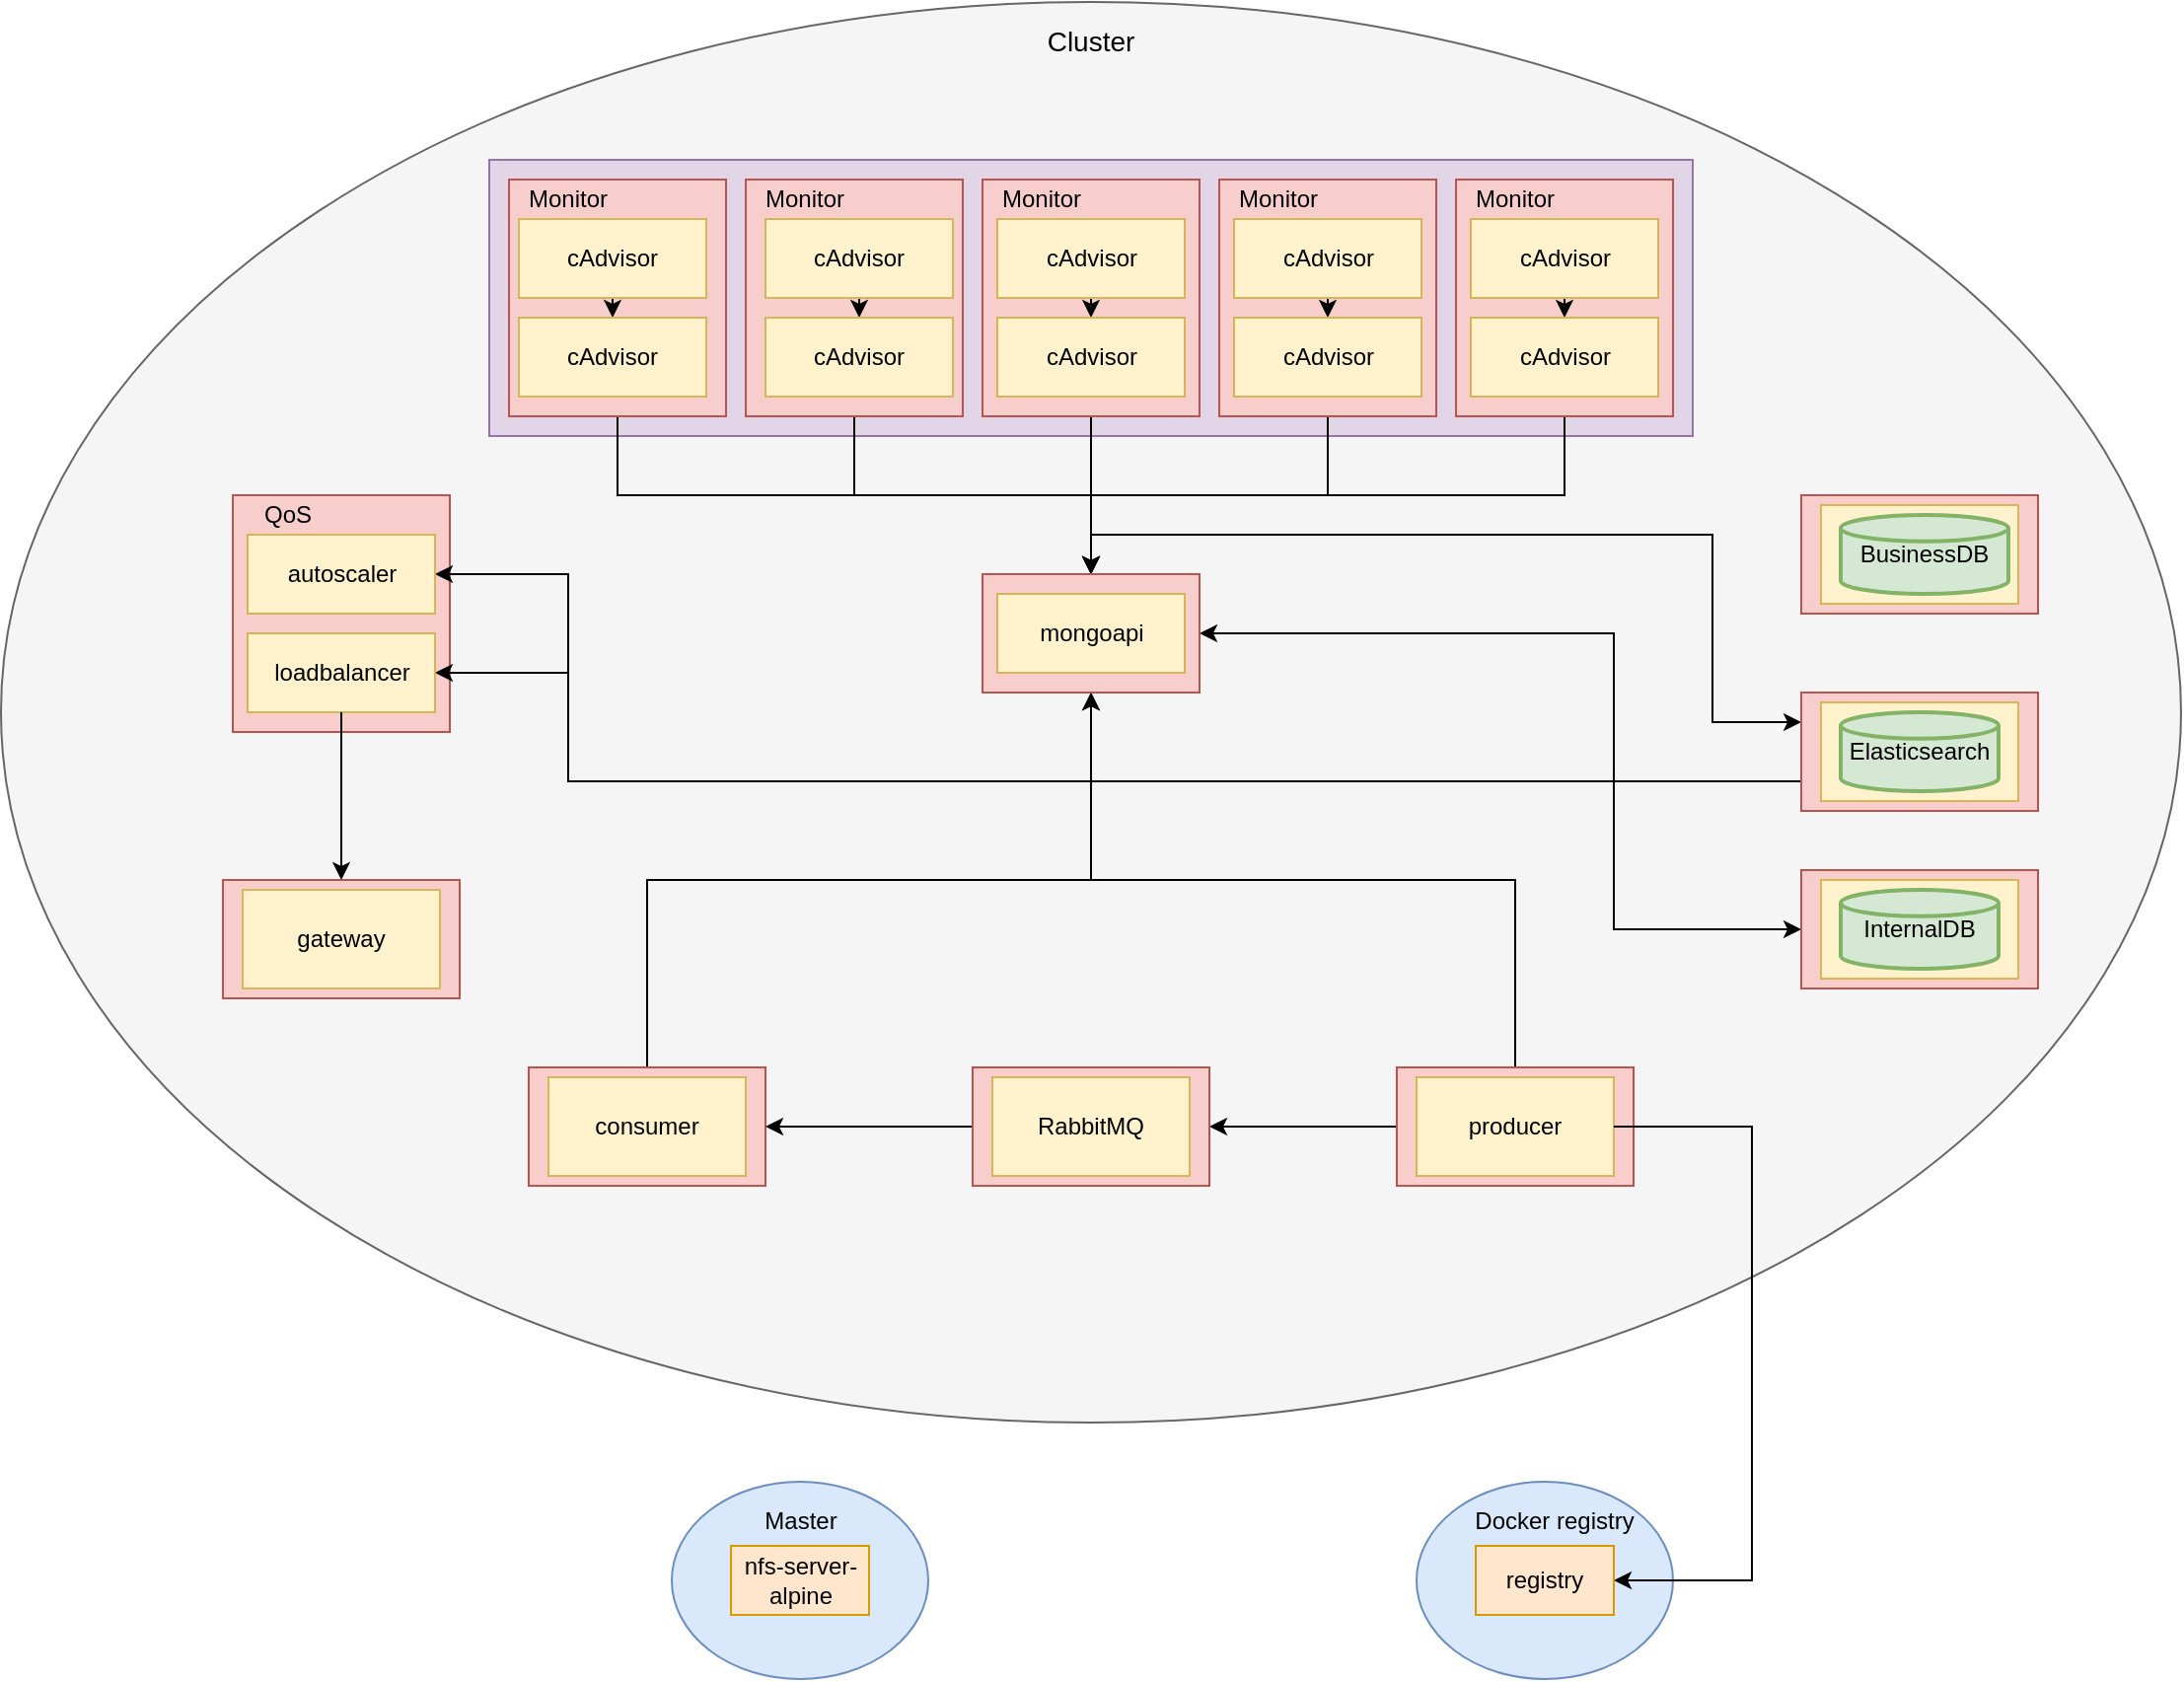 <mxfile version="14.1.8" type="github"><diagram id="KfIwTdMWl-8zuWlpmmqX" name="Page-1"><mxGraphModel dx="1997" dy="926" grid="1" gridSize="10" guides="1" tooltips="1" connect="1" arrows="1" fold="1" page="1" pageScale="1" pageWidth="827" pageHeight="1169" math="0" shadow="0"><root><mxCell id="0"/><mxCell id="1" parent="0"/><mxCell id="02wQNuSsJwhFSokIO_tN-1" value="" style="ellipse;whiteSpace=wrap;html=1;fillColor=#f5f5f5;strokeColor=#666666;fontColor=#333333;" vertex="1" parent="1"><mxGeometry x="-47.5" y="160" width="1105" height="720" as="geometry"/></mxCell><mxCell id="02wQNuSsJwhFSokIO_tN-2" value="&lt;div style=&quot;font-size: 14px&quot;&gt;Cluster&lt;/div&gt;" style="text;html=1;strokeColor=none;fillColor=none;align=center;verticalAlign=middle;whiteSpace=wrap;rounded=0;" vertex="1" parent="1"><mxGeometry x="485" y="170" width="40" height="20" as="geometry"/></mxCell><mxCell id="02wQNuSsJwhFSokIO_tN-4" value="" style="rounded=0;whiteSpace=wrap;html=1;fillColor=#e1d5e7;strokeColor=#9673a6;" vertex="1" parent="1"><mxGeometry x="200" y="240" width="610" height="140" as="geometry"/></mxCell><mxCell id="02wQNuSsJwhFSokIO_tN-45" style="edgeStyle=orthogonalEdgeStyle;rounded=0;orthogonalLoop=1;jettySize=auto;html=1;exitX=0.5;exitY=1;exitDx=0;exitDy=0;entryX=0.5;entryY=0;entryDx=0;entryDy=0;" edge="1" parent="1" source="02wQNuSsJwhFSokIO_tN-5" target="02wQNuSsJwhFSokIO_tN-39"><mxGeometry relative="1" as="geometry"/></mxCell><mxCell id="02wQNuSsJwhFSokIO_tN-5" value="" style="rounded=0;whiteSpace=wrap;html=1;fillColor=#f8cecc;strokeColor=#b85450;" vertex="1" parent="1"><mxGeometry x="210" y="250" width="110" height="120" as="geometry"/></mxCell><mxCell id="02wQNuSsJwhFSokIO_tN-47" style="edgeStyle=orthogonalEdgeStyle;rounded=0;orthogonalLoop=1;jettySize=auto;html=1;exitX=0.5;exitY=1;exitDx=0;exitDy=0;entryX=0.5;entryY=0;entryDx=0;entryDy=0;" edge="1" parent="1" source="02wQNuSsJwhFSokIO_tN-6" target="02wQNuSsJwhFSokIO_tN-39"><mxGeometry relative="1" as="geometry"/></mxCell><mxCell id="02wQNuSsJwhFSokIO_tN-6" value="" style="rounded=0;whiteSpace=wrap;html=1;fillColor=#f8cecc;strokeColor=#b85450;" vertex="1" parent="1"><mxGeometry x="330" y="250" width="110" height="120" as="geometry"/></mxCell><mxCell id="02wQNuSsJwhFSokIO_tN-51" style="edgeStyle=orthogonalEdgeStyle;rounded=0;orthogonalLoop=1;jettySize=auto;html=1;exitX=0.5;exitY=1;exitDx=0;exitDy=0;entryX=0.5;entryY=0;entryDx=0;entryDy=0;" edge="1" parent="1" source="02wQNuSsJwhFSokIO_tN-7" target="02wQNuSsJwhFSokIO_tN-39"><mxGeometry relative="1" as="geometry"/></mxCell><mxCell id="02wQNuSsJwhFSokIO_tN-77" style="edgeStyle=orthogonalEdgeStyle;rounded=0;orthogonalLoop=1;jettySize=auto;html=1;exitX=0.5;exitY=1;exitDx=0;exitDy=0;entryX=0;entryY=0.25;entryDx=0;entryDy=0;startArrow=none;startFill=0;" edge="1" parent="1" source="02wQNuSsJwhFSokIO_tN-7" target="02wQNuSsJwhFSokIO_tN-70"><mxGeometry relative="1" as="geometry"><Array as="points"><mxPoint x="505" y="430"/><mxPoint x="820" y="430"/><mxPoint x="820" y="525"/></Array></mxGeometry></mxCell><mxCell id="02wQNuSsJwhFSokIO_tN-7" value="" style="rounded=0;whiteSpace=wrap;html=1;fillColor=#f8cecc;strokeColor=#b85450;" vertex="1" parent="1"><mxGeometry x="450" y="250" width="110" height="120" as="geometry"/></mxCell><mxCell id="02wQNuSsJwhFSokIO_tN-52" style="edgeStyle=orthogonalEdgeStyle;rounded=0;orthogonalLoop=1;jettySize=auto;html=1;exitX=0.5;exitY=1;exitDx=0;exitDy=0;entryX=0.5;entryY=0;entryDx=0;entryDy=0;" edge="1" parent="1" source="02wQNuSsJwhFSokIO_tN-8" target="02wQNuSsJwhFSokIO_tN-39"><mxGeometry relative="1" as="geometry"/></mxCell><mxCell id="02wQNuSsJwhFSokIO_tN-8" value="" style="rounded=0;whiteSpace=wrap;html=1;fillColor=#f8cecc;strokeColor=#b85450;" vertex="1" parent="1"><mxGeometry x="570" y="250" width="110" height="120" as="geometry"/></mxCell><mxCell id="02wQNuSsJwhFSokIO_tN-53" style="edgeStyle=orthogonalEdgeStyle;rounded=0;orthogonalLoop=1;jettySize=auto;html=1;exitX=0.5;exitY=1;exitDx=0;exitDy=0;entryX=0.5;entryY=0;entryDx=0;entryDy=0;" edge="1" parent="1" source="02wQNuSsJwhFSokIO_tN-9" target="02wQNuSsJwhFSokIO_tN-39"><mxGeometry relative="1" as="geometry"/></mxCell><mxCell id="02wQNuSsJwhFSokIO_tN-9" value="" style="rounded=0;whiteSpace=wrap;html=1;fillColor=#f8cecc;strokeColor=#b85450;" vertex="1" parent="1"><mxGeometry x="690" y="250" width="110" height="120" as="geometry"/></mxCell><mxCell id="02wQNuSsJwhFSokIO_tN-10" value="&lt;div&gt;Monitor&lt;/div&gt;" style="text;html=1;strokeColor=none;fillColor=none;align=center;verticalAlign=middle;whiteSpace=wrap;rounded=0;" vertex="1" parent="1"><mxGeometry x="220" y="250" width="40" height="20" as="geometry"/></mxCell><mxCell id="02wQNuSsJwhFSokIO_tN-11" value="&lt;div&gt;Monitor&lt;/div&gt;" style="text;html=1;strokeColor=none;fillColor=none;align=center;verticalAlign=middle;whiteSpace=wrap;rounded=0;" vertex="1" parent="1"><mxGeometry x="340" y="250" width="40" height="20" as="geometry"/></mxCell><mxCell id="02wQNuSsJwhFSokIO_tN-12" value="&lt;div&gt;Monitor&lt;/div&gt;" style="text;html=1;strokeColor=none;fillColor=none;align=center;verticalAlign=middle;whiteSpace=wrap;rounded=0;" vertex="1" parent="1"><mxGeometry x="460" y="250" width="40" height="20" as="geometry"/></mxCell><mxCell id="02wQNuSsJwhFSokIO_tN-13" value="&lt;div&gt;Monitor&lt;/div&gt;" style="text;html=1;strokeColor=none;fillColor=none;align=center;verticalAlign=middle;whiteSpace=wrap;rounded=0;" vertex="1" parent="1"><mxGeometry x="580" y="250" width="40" height="20" as="geometry"/></mxCell><mxCell id="02wQNuSsJwhFSokIO_tN-14" value="&lt;div&gt;Monitor&lt;/div&gt;" style="text;html=1;strokeColor=none;fillColor=none;align=center;verticalAlign=middle;whiteSpace=wrap;rounded=0;" vertex="1" parent="1"><mxGeometry x="700" y="250" width="40" height="20" as="geometry"/></mxCell><mxCell id="02wQNuSsJwhFSokIO_tN-58" style="edgeStyle=orthogonalEdgeStyle;rounded=0;orthogonalLoop=1;jettySize=auto;html=1;exitX=0.5;exitY=1;exitDx=0;exitDy=0;entryX=0.5;entryY=0;entryDx=0;entryDy=0;" edge="1" parent="1" source="02wQNuSsJwhFSokIO_tN-15" target="02wQNuSsJwhFSokIO_tN-18"><mxGeometry relative="1" as="geometry"/></mxCell><mxCell id="02wQNuSsJwhFSokIO_tN-15" value="cAdvisor" style="rounded=0;whiteSpace=wrap;html=1;fillColor=#fff2cc;strokeColor=#d6b656;" vertex="1" parent="1"><mxGeometry x="215" y="270" width="95" height="40" as="geometry"/></mxCell><mxCell id="02wQNuSsJwhFSokIO_tN-18" value="cAdvisor" style="rounded=0;whiteSpace=wrap;html=1;fillColor=#fff2cc;strokeColor=#d6b656;" vertex="1" parent="1"><mxGeometry x="215" y="320" width="95" height="40" as="geometry"/></mxCell><mxCell id="02wQNuSsJwhFSokIO_tN-57" style="edgeStyle=orthogonalEdgeStyle;rounded=0;orthogonalLoop=1;jettySize=auto;html=1;exitX=0.5;exitY=1;exitDx=0;exitDy=0;entryX=0.5;entryY=0;entryDx=0;entryDy=0;" edge="1" parent="1" source="02wQNuSsJwhFSokIO_tN-27" target="02wQNuSsJwhFSokIO_tN-28"><mxGeometry relative="1" as="geometry"/></mxCell><mxCell id="02wQNuSsJwhFSokIO_tN-27" value="cAdvisor" style="rounded=0;whiteSpace=wrap;html=1;fillColor=#fff2cc;strokeColor=#d6b656;" vertex="1" parent="1"><mxGeometry x="340" y="270" width="95" height="40" as="geometry"/></mxCell><mxCell id="02wQNuSsJwhFSokIO_tN-28" value="cAdvisor" style="rounded=0;whiteSpace=wrap;html=1;fillColor=#fff2cc;strokeColor=#d6b656;" vertex="1" parent="1"><mxGeometry x="340" y="320" width="95" height="40" as="geometry"/></mxCell><mxCell id="02wQNuSsJwhFSokIO_tN-56" style="edgeStyle=orthogonalEdgeStyle;rounded=0;orthogonalLoop=1;jettySize=auto;html=1;exitX=0.5;exitY=1;exitDx=0;exitDy=0;entryX=0.5;entryY=0;entryDx=0;entryDy=0;" edge="1" parent="1" source="02wQNuSsJwhFSokIO_tN-29" target="02wQNuSsJwhFSokIO_tN-30"><mxGeometry relative="1" as="geometry"/></mxCell><mxCell id="02wQNuSsJwhFSokIO_tN-29" value="cAdvisor" style="rounded=0;whiteSpace=wrap;html=1;fillColor=#fff2cc;strokeColor=#d6b656;" vertex="1" parent="1"><mxGeometry x="457.5" y="270" width="95" height="40" as="geometry"/></mxCell><mxCell id="02wQNuSsJwhFSokIO_tN-30" value="cAdvisor" style="rounded=0;whiteSpace=wrap;html=1;fillColor=#fff2cc;strokeColor=#d6b656;" vertex="1" parent="1"><mxGeometry x="457.5" y="320" width="95" height="40" as="geometry"/></mxCell><mxCell id="02wQNuSsJwhFSokIO_tN-55" style="edgeStyle=orthogonalEdgeStyle;rounded=0;orthogonalLoop=1;jettySize=auto;html=1;exitX=0.5;exitY=1;exitDx=0;exitDy=0;entryX=0.5;entryY=0;entryDx=0;entryDy=0;" edge="1" parent="1" source="02wQNuSsJwhFSokIO_tN-31" target="02wQNuSsJwhFSokIO_tN-32"><mxGeometry relative="1" as="geometry"/></mxCell><mxCell id="02wQNuSsJwhFSokIO_tN-31" value="cAdvisor" style="rounded=0;whiteSpace=wrap;html=1;fillColor=#fff2cc;strokeColor=#d6b656;" vertex="1" parent="1"><mxGeometry x="577.5" y="270" width="95" height="40" as="geometry"/></mxCell><mxCell id="02wQNuSsJwhFSokIO_tN-32" value="cAdvisor" style="rounded=0;whiteSpace=wrap;html=1;fillColor=#fff2cc;strokeColor=#d6b656;" vertex="1" parent="1"><mxGeometry x="577.5" y="320" width="95" height="40" as="geometry"/></mxCell><mxCell id="02wQNuSsJwhFSokIO_tN-54" style="edgeStyle=orthogonalEdgeStyle;rounded=0;orthogonalLoop=1;jettySize=auto;html=1;exitX=0.5;exitY=1;exitDx=0;exitDy=0;entryX=0.5;entryY=0;entryDx=0;entryDy=0;" edge="1" parent="1" source="02wQNuSsJwhFSokIO_tN-33" target="02wQNuSsJwhFSokIO_tN-34"><mxGeometry relative="1" as="geometry"/></mxCell><mxCell id="02wQNuSsJwhFSokIO_tN-33" value="cAdvisor" style="rounded=0;whiteSpace=wrap;html=1;fillColor=#fff2cc;strokeColor=#d6b656;" vertex="1" parent="1"><mxGeometry x="697.5" y="270" width="95" height="40" as="geometry"/></mxCell><mxCell id="02wQNuSsJwhFSokIO_tN-34" value="cAdvisor" style="rounded=0;whiteSpace=wrap;html=1;fillColor=#fff2cc;strokeColor=#d6b656;" vertex="1" parent="1"><mxGeometry x="697.5" y="320" width="95" height="40" as="geometry"/></mxCell><mxCell id="02wQNuSsJwhFSokIO_tN-35" value="" style="rounded=0;whiteSpace=wrap;html=1;fillColor=#f8cecc;strokeColor=#b85450;" vertex="1" parent="1"><mxGeometry x="70" y="410" width="110" height="120" as="geometry"/></mxCell><mxCell id="02wQNuSsJwhFSokIO_tN-85" style="edgeStyle=orthogonalEdgeStyle;rounded=0;orthogonalLoop=1;jettySize=auto;html=1;exitX=1;exitY=0.5;exitDx=0;exitDy=0;entryX=0;entryY=0.75;entryDx=0;entryDy=0;startArrow=classic;startFill=1;endArrow=none;endFill=0;" edge="1" parent="1" source="02wQNuSsJwhFSokIO_tN-36" target="02wQNuSsJwhFSokIO_tN-70"><mxGeometry relative="1" as="geometry"><Array as="points"><mxPoint x="240" y="450"/><mxPoint x="240" y="555"/></Array></mxGeometry></mxCell><mxCell id="02wQNuSsJwhFSokIO_tN-36" value="autoscaler" style="rounded=0;whiteSpace=wrap;html=1;fillColor=#fff2cc;strokeColor=#d6b656;" vertex="1" parent="1"><mxGeometry x="77.5" y="430" width="95" height="40" as="geometry"/></mxCell><mxCell id="02wQNuSsJwhFSokIO_tN-86" style="edgeStyle=orthogonalEdgeStyle;rounded=0;orthogonalLoop=1;jettySize=auto;html=1;exitX=1;exitY=0.5;exitDx=0;exitDy=0;entryX=0;entryY=0.75;entryDx=0;entryDy=0;startArrow=classic;startFill=1;endArrow=none;endFill=0;" edge="1" parent="1" source="02wQNuSsJwhFSokIO_tN-37" target="02wQNuSsJwhFSokIO_tN-70"><mxGeometry relative="1" as="geometry"><Array as="points"><mxPoint x="240" y="500"/><mxPoint x="240" y="555"/></Array></mxGeometry></mxCell><mxCell id="02wQNuSsJwhFSokIO_tN-37" value="loadbalancer" style="rounded=0;whiteSpace=wrap;html=1;fillColor=#fff2cc;strokeColor=#d6b656;" vertex="1" parent="1"><mxGeometry x="77.5" y="480" width="95" height="40" as="geometry"/></mxCell><mxCell id="02wQNuSsJwhFSokIO_tN-38" value="QoS" style="text;html=1;strokeColor=none;fillColor=none;align=center;verticalAlign=middle;whiteSpace=wrap;rounded=0;" vertex="1" parent="1"><mxGeometry x="77.5" y="410" width="40" height="20" as="geometry"/></mxCell><mxCell id="02wQNuSsJwhFSokIO_tN-76" style="edgeStyle=orthogonalEdgeStyle;rounded=0;orthogonalLoop=1;jettySize=auto;html=1;exitX=1;exitY=0.5;exitDx=0;exitDy=0;entryX=0;entryY=0.5;entryDx=0;entryDy=0;startArrow=classic;startFill=1;" edge="1" parent="1" source="02wQNuSsJwhFSokIO_tN-39" target="02wQNuSsJwhFSokIO_tN-62"><mxGeometry relative="1" as="geometry"><Array as="points"><mxPoint x="770" y="480"/><mxPoint x="770" y="630"/></Array></mxGeometry></mxCell><mxCell id="02wQNuSsJwhFSokIO_tN-96" style="edgeStyle=orthogonalEdgeStyle;rounded=0;orthogonalLoop=1;jettySize=auto;html=1;exitX=0.5;exitY=1;exitDx=0;exitDy=0;entryX=0.5;entryY=0;entryDx=0;entryDy=0;startArrow=classic;startFill=1;endArrow=none;endFill=0;" edge="1" parent="1" source="02wQNuSsJwhFSokIO_tN-39" target="02wQNuSsJwhFSokIO_tN-87"><mxGeometry relative="1" as="geometry"/></mxCell><mxCell id="02wQNuSsJwhFSokIO_tN-97" style="edgeStyle=orthogonalEdgeStyle;rounded=0;orthogonalLoop=1;jettySize=auto;html=1;exitX=0.5;exitY=1;exitDx=0;exitDy=0;entryX=0.5;entryY=0;entryDx=0;entryDy=0;startArrow=classic;startFill=1;endArrow=none;endFill=0;" edge="1" parent="1" source="02wQNuSsJwhFSokIO_tN-39" target="02wQNuSsJwhFSokIO_tN-91"><mxGeometry relative="1" as="geometry"/></mxCell><mxCell id="02wQNuSsJwhFSokIO_tN-39" value="" style="rounded=0;whiteSpace=wrap;html=1;fillColor=#f8cecc;strokeColor=#b85450;" vertex="1" parent="1"><mxGeometry x="450" y="450" width="110" height="60" as="geometry"/></mxCell><mxCell id="02wQNuSsJwhFSokIO_tN-40" value="mongoapi" style="rounded=0;whiteSpace=wrap;html=1;fillColor=#fff2cc;strokeColor=#d6b656;" vertex="1" parent="1"><mxGeometry x="457.5" y="460" width="95" height="40" as="geometry"/></mxCell><mxCell id="02wQNuSsJwhFSokIO_tN-62" value="" style="rounded=0;whiteSpace=wrap;html=1;fillColor=#f8cecc;strokeColor=#b85450;" vertex="1" parent="1"><mxGeometry x="865" y="600" width="120" height="60" as="geometry"/></mxCell><mxCell id="02wQNuSsJwhFSokIO_tN-63" value="" style="rounded=0;whiteSpace=wrap;html=1;fillColor=#fff2cc;strokeColor=#d6b656;" vertex="1" parent="1"><mxGeometry x="875" y="605" width="100" height="50" as="geometry"/></mxCell><mxCell id="02wQNuSsJwhFSokIO_tN-59" value="InternalDB" style="strokeWidth=2;html=1;shape=mxgraph.flowchart.database;whiteSpace=wrap;fillColor=#d5e8d4;strokeColor=#82b366;" vertex="1" parent="1"><mxGeometry x="885" y="610" width="80" height="40" as="geometry"/></mxCell><mxCell id="02wQNuSsJwhFSokIO_tN-70" value="" style="rounded=0;whiteSpace=wrap;html=1;fillColor=#f8cecc;strokeColor=#b85450;" vertex="1" parent="1"><mxGeometry x="865" y="510" width="120" height="60" as="geometry"/></mxCell><mxCell id="02wQNuSsJwhFSokIO_tN-71" value="" style="rounded=0;whiteSpace=wrap;html=1;fillColor=#fff2cc;strokeColor=#d6b656;" vertex="1" parent="1"><mxGeometry x="875" y="515" width="100" height="50" as="geometry"/></mxCell><mxCell id="02wQNuSsJwhFSokIO_tN-72" value="Elasticsearch" style="strokeWidth=2;html=1;shape=mxgraph.flowchart.database;whiteSpace=wrap;fillColor=#d5e8d4;strokeColor=#82b366;" vertex="1" parent="1"><mxGeometry x="885" y="520" width="80" height="40" as="geometry"/></mxCell><mxCell id="02wQNuSsJwhFSokIO_tN-73" value="" style="rounded=0;whiteSpace=wrap;html=1;fillColor=#f8cecc;strokeColor=#b85450;" vertex="1" parent="1"><mxGeometry x="865" y="410" width="120" height="60" as="geometry"/></mxCell><mxCell id="02wQNuSsJwhFSokIO_tN-74" value="" style="rounded=0;whiteSpace=wrap;html=1;fillColor=#fff2cc;strokeColor=#d6b656;" vertex="1" parent="1"><mxGeometry x="875" y="415" width="100" height="50" as="geometry"/></mxCell><mxCell id="02wQNuSsJwhFSokIO_tN-75" value="&lt;div&gt;BusinessDB&lt;/div&gt;" style="strokeWidth=2;html=1;shape=mxgraph.flowchart.database;whiteSpace=wrap;fillColor=#d5e8d4;strokeColor=#82b366;" vertex="1" parent="1"><mxGeometry x="885" y="420" width="85" height="40" as="geometry"/></mxCell><mxCell id="02wQNuSsJwhFSokIO_tN-87" value="" style="rounded=0;whiteSpace=wrap;html=1;fillColor=#f8cecc;strokeColor=#b85450;" vertex="1" parent="1"><mxGeometry x="220" y="700" width="120" height="60" as="geometry"/></mxCell><mxCell id="02wQNuSsJwhFSokIO_tN-88" value="consumer" style="rounded=0;whiteSpace=wrap;html=1;fillColor=#fff2cc;strokeColor=#d6b656;" vertex="1" parent="1"><mxGeometry x="230" y="705" width="100" height="50" as="geometry"/></mxCell><mxCell id="02wQNuSsJwhFSokIO_tN-93" style="edgeStyle=orthogonalEdgeStyle;rounded=0;orthogonalLoop=1;jettySize=auto;html=1;exitX=0;exitY=0.5;exitDx=0;exitDy=0;entryX=1;entryY=0.5;entryDx=0;entryDy=0;startArrow=none;startFill=0;endArrow=classic;endFill=1;" edge="1" parent="1" source="02wQNuSsJwhFSokIO_tN-89" target="02wQNuSsJwhFSokIO_tN-87"><mxGeometry relative="1" as="geometry"/></mxCell><mxCell id="02wQNuSsJwhFSokIO_tN-94" style="edgeStyle=orthogonalEdgeStyle;rounded=0;orthogonalLoop=1;jettySize=auto;html=1;exitX=1;exitY=0.5;exitDx=0;exitDy=0;entryX=0;entryY=0.5;entryDx=0;entryDy=0;startArrow=classic;startFill=1;endArrow=none;endFill=0;" edge="1" parent="1" source="02wQNuSsJwhFSokIO_tN-89" target="02wQNuSsJwhFSokIO_tN-91"><mxGeometry relative="1" as="geometry"/></mxCell><mxCell id="02wQNuSsJwhFSokIO_tN-89" value="" style="rounded=0;whiteSpace=wrap;html=1;fillColor=#f8cecc;strokeColor=#b85450;" vertex="1" parent="1"><mxGeometry x="445" y="700" width="120" height="60" as="geometry"/></mxCell><mxCell id="02wQNuSsJwhFSokIO_tN-90" value="RabbitMQ" style="rounded=0;whiteSpace=wrap;html=1;fillColor=#fff2cc;strokeColor=#d6b656;" vertex="1" parent="1"><mxGeometry x="455" y="705" width="100" height="50" as="geometry"/></mxCell><mxCell id="02wQNuSsJwhFSokIO_tN-91" value="" style="rounded=0;whiteSpace=wrap;html=1;fillColor=#f8cecc;strokeColor=#b85450;" vertex="1" parent="1"><mxGeometry x="660" y="700" width="120" height="60" as="geometry"/></mxCell><mxCell id="02wQNuSsJwhFSokIO_tN-92" value="&lt;div&gt;producer&lt;/div&gt;" style="rounded=0;whiteSpace=wrap;html=1;fillColor=#fff2cc;strokeColor=#d6b656;" vertex="1" parent="1"><mxGeometry x="670" y="705" width="100" height="50" as="geometry"/></mxCell><mxCell id="02wQNuSsJwhFSokIO_tN-112" style="edgeStyle=orthogonalEdgeStyle;rounded=0;orthogonalLoop=1;jettySize=auto;html=1;exitX=0.5;exitY=0;exitDx=0;exitDy=0;entryX=0.5;entryY=1;entryDx=0;entryDy=0;startArrow=classic;startFill=1;endArrow=none;endFill=0;" edge="1" parent="1" source="02wQNuSsJwhFSokIO_tN-98" target="02wQNuSsJwhFSokIO_tN-37"><mxGeometry relative="1" as="geometry"/></mxCell><mxCell id="02wQNuSsJwhFSokIO_tN-98" value="" style="rounded=0;whiteSpace=wrap;html=1;fillColor=#f8cecc;strokeColor=#b85450;" vertex="1" parent="1"><mxGeometry x="65" y="605" width="120" height="60" as="geometry"/></mxCell><mxCell id="02wQNuSsJwhFSokIO_tN-99" value="gateway" style="rounded=0;whiteSpace=wrap;html=1;fillColor=#fff2cc;strokeColor=#d6b656;" vertex="1" parent="1"><mxGeometry x="75" y="610" width="100" height="50" as="geometry"/></mxCell><mxCell id="02wQNuSsJwhFSokIO_tN-102" value="" style="ellipse;whiteSpace=wrap;html=1;fillColor=#dae8fc;strokeColor=#6c8ebf;" vertex="1" parent="1"><mxGeometry x="670" y="910" width="130" height="100" as="geometry"/></mxCell><mxCell id="02wQNuSsJwhFSokIO_tN-113" style="edgeStyle=orthogonalEdgeStyle;rounded=0;orthogonalLoop=1;jettySize=auto;html=1;exitX=1;exitY=0.5;exitDx=0;exitDy=0;entryX=1;entryY=0.5;entryDx=0;entryDy=0;startArrow=classic;startFill=1;endArrow=none;endFill=0;" edge="1" parent="1" source="02wQNuSsJwhFSokIO_tN-104" target="02wQNuSsJwhFSokIO_tN-92"><mxGeometry relative="1" as="geometry"><Array as="points"><mxPoint x="840" y="960"/><mxPoint x="840" y="730"/></Array></mxGeometry></mxCell><mxCell id="02wQNuSsJwhFSokIO_tN-104" value="registry" style="rounded=0;whiteSpace=wrap;html=1;fillColor=#ffe6cc;strokeColor=#d79b00;" vertex="1" parent="1"><mxGeometry x="700" y="942.5" width="70" height="35" as="geometry"/></mxCell><mxCell id="02wQNuSsJwhFSokIO_tN-106" value="Docker registry" style="text;html=1;strokeColor=none;fillColor=none;align=center;verticalAlign=middle;whiteSpace=wrap;rounded=0;" vertex="1" parent="1"><mxGeometry x="685" y="920" width="110" height="20" as="geometry"/></mxCell><mxCell id="02wQNuSsJwhFSokIO_tN-107" value="" style="ellipse;whiteSpace=wrap;html=1;fillColor=#dae8fc;strokeColor=#6c8ebf;" vertex="1" parent="1"><mxGeometry x="292.5" y="910" width="130" height="100" as="geometry"/></mxCell><mxCell id="02wQNuSsJwhFSokIO_tN-108" value="nfs-server-alpine" style="rounded=0;whiteSpace=wrap;html=1;fillColor=#ffe6cc;strokeColor=#d79b00;" vertex="1" parent="1"><mxGeometry x="322.5" y="942.5" width="70" height="35" as="geometry"/></mxCell><mxCell id="02wQNuSsJwhFSokIO_tN-109" value="Master" style="text;html=1;strokeColor=none;fillColor=none;align=center;verticalAlign=middle;whiteSpace=wrap;rounded=0;" vertex="1" parent="1"><mxGeometry x="302.5" y="920" width="110" height="20" as="geometry"/></mxCell></root></mxGraphModel></diagram></mxfile>